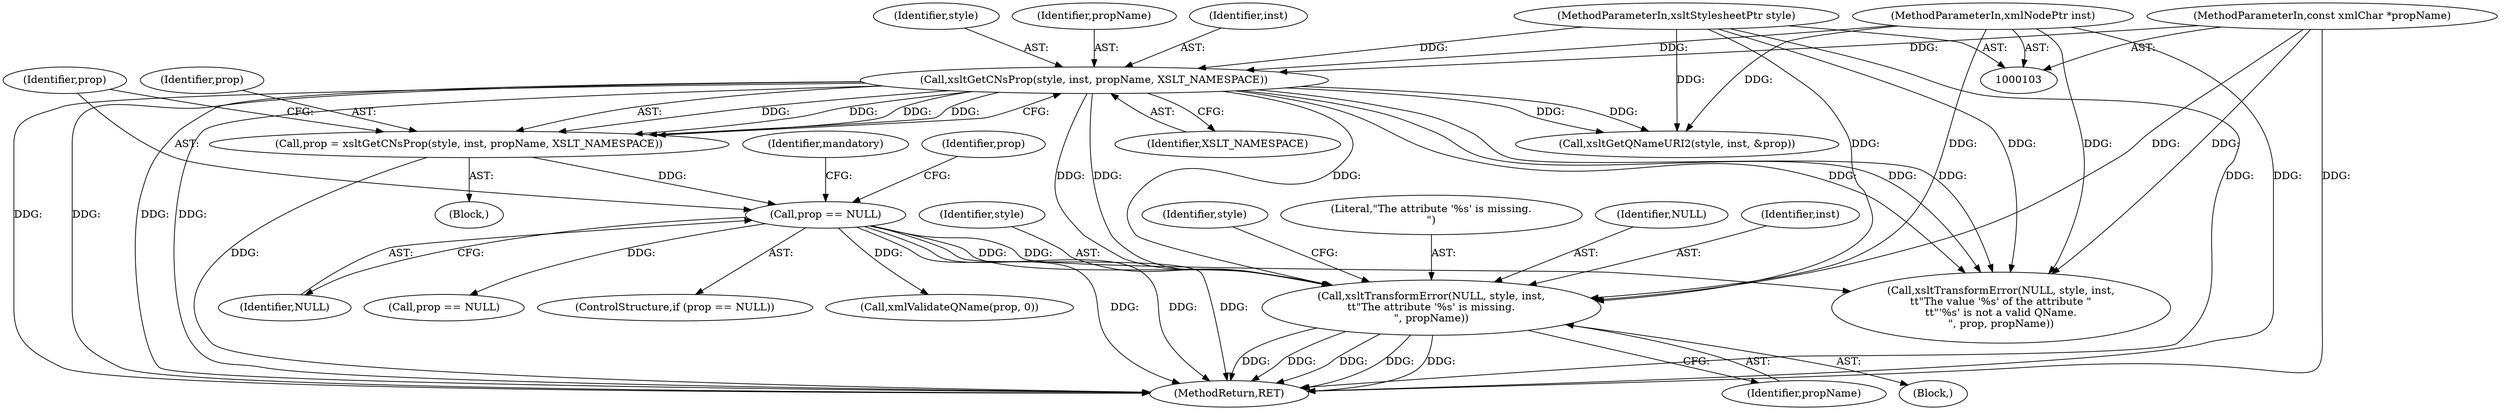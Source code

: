 digraph "0_Chrome_96dbafe288dbe2f0cc45fa3c39daf6d0c37acbab_30@pointer" {
"1000146" [label="(Call,xsltTransformError(NULL, style, inst,\n\t\t\"The attribute '%s' is missing.\n\", propName))"];
"1000139" [label="(Call,prop == NULL)"];
"1000131" [label="(Call,prop = xsltGetCNsProp(style, inst, propName, XSLT_NAMESPACE))"];
"1000133" [label="(Call,xsltGetCNsProp(style, inst, propName, XSLT_NAMESPACE))"];
"1000104" [label="(MethodParameterIn,xsltStylesheetPtr style)"];
"1000105" [label="(MethodParameterIn,xmlNodePtr inst)"];
"1000106" [label="(MethodParameterIn,const xmlChar *propName)"];
"1000154" [label="(Identifier,style)"];
"1000141" [label="(Identifier,NULL)"];
"1000162" [label="(Identifier,prop)"];
"1000138" [label="(ControlStructure,if (prop == NULL))"];
"1000105" [label="(MethodParameterIn,xmlNodePtr inst)"];
"1000140" [label="(Identifier,prop)"];
"1000136" [label="(Identifier,propName)"];
"1000161" [label="(Call,xmlValidateQName(prop, 0))"];
"1000135" [label="(Identifier,inst)"];
"1000150" [label="(Literal,\"The attribute '%s' is missing.\n\")"];
"1000151" [label="(Identifier,propName)"];
"1000147" [label="(Identifier,NULL)"];
"1000111" [label="(Block,)"];
"1000106" [label="(MethodParameterIn,const xmlChar *propName)"];
"1000165" [label="(Call,xsltTransformError(NULL, style, inst,\n\t\t\"The value '%s' of the attribute \"\n\t\t\"'%s' is not a valid QName.\n\", prop, propName))"];
"1000131" [label="(Call,prop = xsltGetCNsProp(style, inst, propName, XSLT_NAMESPACE))"];
"1000133" [label="(Call,xsltGetCNsProp(style, inst, propName, XSLT_NAMESPACE))"];
"1000134" [label="(Identifier,style)"];
"1000145" [label="(Block,)"];
"1000149" [label="(Identifier,inst)"];
"1000104" [label="(MethodParameterIn,xsltStylesheetPtr style)"];
"1000187" [label="(Call,prop == NULL)"];
"1000225" [label="(MethodReturn,RET)"];
"1000132" [label="(Identifier,prop)"];
"1000139" [label="(Call,prop == NULL)"];
"1000137" [label="(Identifier,XSLT_NAMESPACE)"];
"1000148" [label="(Identifier,style)"];
"1000146" [label="(Call,xsltTransformError(NULL, style, inst,\n\t\t\"The attribute '%s' is missing.\n\", propName))"];
"1000181" [label="(Call,xsltGetQNameURI2(style, inst, &prop))"];
"1000144" [label="(Identifier,mandatory)"];
"1000146" -> "1000145"  [label="AST: "];
"1000146" -> "1000151"  [label="CFG: "];
"1000147" -> "1000146"  [label="AST: "];
"1000148" -> "1000146"  [label="AST: "];
"1000149" -> "1000146"  [label="AST: "];
"1000150" -> "1000146"  [label="AST: "];
"1000151" -> "1000146"  [label="AST: "];
"1000154" -> "1000146"  [label="CFG: "];
"1000146" -> "1000225"  [label="DDG: "];
"1000146" -> "1000225"  [label="DDG: "];
"1000146" -> "1000225"  [label="DDG: "];
"1000146" -> "1000225"  [label="DDG: "];
"1000146" -> "1000225"  [label="DDG: "];
"1000139" -> "1000146"  [label="DDG: "];
"1000133" -> "1000146"  [label="DDG: "];
"1000133" -> "1000146"  [label="DDG: "];
"1000133" -> "1000146"  [label="DDG: "];
"1000104" -> "1000146"  [label="DDG: "];
"1000105" -> "1000146"  [label="DDG: "];
"1000106" -> "1000146"  [label="DDG: "];
"1000139" -> "1000138"  [label="AST: "];
"1000139" -> "1000141"  [label="CFG: "];
"1000140" -> "1000139"  [label="AST: "];
"1000141" -> "1000139"  [label="AST: "];
"1000144" -> "1000139"  [label="CFG: "];
"1000162" -> "1000139"  [label="CFG: "];
"1000139" -> "1000225"  [label="DDG: "];
"1000139" -> "1000225"  [label="DDG: "];
"1000139" -> "1000225"  [label="DDG: "];
"1000131" -> "1000139"  [label="DDG: "];
"1000139" -> "1000161"  [label="DDG: "];
"1000139" -> "1000165"  [label="DDG: "];
"1000139" -> "1000187"  [label="DDG: "];
"1000131" -> "1000111"  [label="AST: "];
"1000131" -> "1000133"  [label="CFG: "];
"1000132" -> "1000131"  [label="AST: "];
"1000133" -> "1000131"  [label="AST: "];
"1000140" -> "1000131"  [label="CFG: "];
"1000131" -> "1000225"  [label="DDG: "];
"1000133" -> "1000131"  [label="DDG: "];
"1000133" -> "1000131"  [label="DDG: "];
"1000133" -> "1000131"  [label="DDG: "];
"1000133" -> "1000131"  [label="DDG: "];
"1000133" -> "1000137"  [label="CFG: "];
"1000134" -> "1000133"  [label="AST: "];
"1000135" -> "1000133"  [label="AST: "];
"1000136" -> "1000133"  [label="AST: "];
"1000137" -> "1000133"  [label="AST: "];
"1000133" -> "1000225"  [label="DDG: "];
"1000133" -> "1000225"  [label="DDG: "];
"1000133" -> "1000225"  [label="DDG: "];
"1000133" -> "1000225"  [label="DDG: "];
"1000104" -> "1000133"  [label="DDG: "];
"1000105" -> "1000133"  [label="DDG: "];
"1000106" -> "1000133"  [label="DDG: "];
"1000133" -> "1000165"  [label="DDG: "];
"1000133" -> "1000165"  [label="DDG: "];
"1000133" -> "1000165"  [label="DDG: "];
"1000133" -> "1000181"  [label="DDG: "];
"1000133" -> "1000181"  [label="DDG: "];
"1000104" -> "1000103"  [label="AST: "];
"1000104" -> "1000225"  [label="DDG: "];
"1000104" -> "1000165"  [label="DDG: "];
"1000104" -> "1000181"  [label="DDG: "];
"1000105" -> "1000103"  [label="AST: "];
"1000105" -> "1000225"  [label="DDG: "];
"1000105" -> "1000165"  [label="DDG: "];
"1000105" -> "1000181"  [label="DDG: "];
"1000106" -> "1000103"  [label="AST: "];
"1000106" -> "1000225"  [label="DDG: "];
"1000106" -> "1000165"  [label="DDG: "];
}
